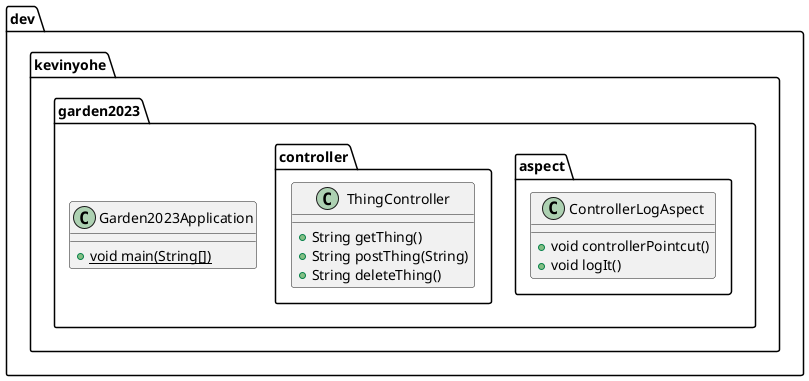 @startuml
package "dev.kevinyohe.garden2023" {
  class "Garden2023Application" as dev.kevinyohe.garden2023.Garden2023Application {
    + {static}void main(String[])
  }
  package "aspect" {
    class "ControllerLogAspect" as dev.kevinyohe.garden2023.aspect.ControllerLogAspect {
      +void controllerPointcut()
      +void logIt()
    }
  }
  package "controller" {
    class "ThingController" as dev.kevinyohe.garden2023.controller.ThingController {
      +String getThing()
      +String postThing(String)
      +String deleteThing()
    }
  }
}
@enduml
